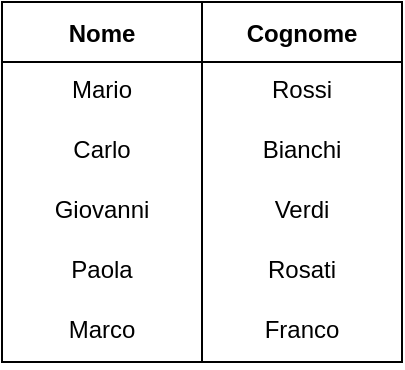 <mxfile version="20.7.4" type="device"><diagram id="n2tzChIhWR2wru7YtLmf" name="Pagina-1"><mxGraphModel dx="819" dy="482" grid="1" gridSize="10" guides="1" tooltips="1" connect="1" arrows="1" fold="1" page="1" pageScale="1" pageWidth="1169" pageHeight="827" math="0" shadow="0"><root><mxCell id="0"/><mxCell id="1" parent="0"/><mxCell id="PKQ20t5gl7po0gBwH-ja-161" value="Nome" style="swimlane;startSize=30;fontStyle=1" vertex="1" parent="1"><mxGeometry x="40" y="80" width="100" height="180" as="geometry"/></mxCell><mxCell id="PKQ20t5gl7po0gBwH-ja-162" value="Mario" style="text;strokeColor=none;fillColor=none;spacingLeft=4;spacingRight=4;overflow=hidden;rotatable=0;points=[[0,0.5],[1,0.5]];portConstraint=eastwest;fontSize=12;align=center;" vertex="1" parent="PKQ20t5gl7po0gBwH-ja-161"><mxGeometry y="30" width="100" height="30" as="geometry"/></mxCell><mxCell id="PKQ20t5gl7po0gBwH-ja-163" value="Carlo" style="text;strokeColor=none;fillColor=none;spacingLeft=4;spacingRight=4;overflow=hidden;rotatable=0;points=[[0,0.5],[1,0.5]];portConstraint=eastwest;fontSize=12;align=center;" vertex="1" parent="PKQ20t5gl7po0gBwH-ja-161"><mxGeometry y="60" width="100" height="30" as="geometry"/></mxCell><mxCell id="PKQ20t5gl7po0gBwH-ja-165" value="Giovanni" style="text;strokeColor=none;fillColor=none;spacingLeft=4;spacingRight=4;overflow=hidden;rotatable=0;points=[[0,0.5],[1,0.5]];portConstraint=eastwest;fontSize=12;align=center;" vertex="1" parent="PKQ20t5gl7po0gBwH-ja-161"><mxGeometry y="90" width="100" height="30" as="geometry"/></mxCell><mxCell id="PKQ20t5gl7po0gBwH-ja-166" value="Paola" style="text;strokeColor=none;fillColor=none;spacingLeft=4;spacingRight=4;overflow=hidden;rotatable=0;points=[[0,0.5],[1,0.5]];portConstraint=eastwest;fontSize=12;align=center;" vertex="1" parent="PKQ20t5gl7po0gBwH-ja-161"><mxGeometry y="120" width="100" height="30" as="geometry"/></mxCell><mxCell id="PKQ20t5gl7po0gBwH-ja-167" value="Marco" style="text;strokeColor=none;fillColor=none;spacingLeft=4;spacingRight=4;overflow=hidden;rotatable=0;points=[[0,0.5],[1,0.5]];portConstraint=eastwest;fontSize=12;align=center;" vertex="1" parent="PKQ20t5gl7po0gBwH-ja-161"><mxGeometry y="150" width="100" height="30" as="geometry"/></mxCell><mxCell id="PKQ20t5gl7po0gBwH-ja-229" value="Cognome" style="swimlane;startSize=30;fontStyle=1" vertex="1" parent="1"><mxGeometry x="140" y="80" width="100" height="180" as="geometry"/></mxCell><mxCell id="PKQ20t5gl7po0gBwH-ja-230" value="Rossi" style="text;strokeColor=none;fillColor=none;spacingLeft=4;spacingRight=4;overflow=hidden;rotatable=0;points=[[0,0.5],[1,0.5]];portConstraint=eastwest;fontSize=12;align=center;" vertex="1" parent="PKQ20t5gl7po0gBwH-ja-229"><mxGeometry y="30" width="100" height="30" as="geometry"/></mxCell><mxCell id="PKQ20t5gl7po0gBwH-ja-231" value="Bianchi" style="text;strokeColor=none;fillColor=none;spacingLeft=4;spacingRight=4;overflow=hidden;rotatable=0;points=[[0,0.5],[1,0.5]];portConstraint=eastwest;fontSize=12;align=center;" vertex="1" parent="PKQ20t5gl7po0gBwH-ja-229"><mxGeometry y="60" width="100" height="30" as="geometry"/></mxCell><mxCell id="PKQ20t5gl7po0gBwH-ja-233" value="Verdi" style="text;strokeColor=none;fillColor=none;spacingLeft=4;spacingRight=4;overflow=hidden;rotatable=0;points=[[0,0.5],[1,0.5]];portConstraint=eastwest;fontSize=12;align=center;" vertex="1" parent="PKQ20t5gl7po0gBwH-ja-229"><mxGeometry y="90" width="100" height="30" as="geometry"/></mxCell><mxCell id="PKQ20t5gl7po0gBwH-ja-234" value="Rosati" style="text;strokeColor=none;fillColor=none;spacingLeft=4;spacingRight=4;overflow=hidden;rotatable=0;points=[[0,0.5],[1,0.5]];portConstraint=eastwest;fontSize=12;align=center;" vertex="1" parent="PKQ20t5gl7po0gBwH-ja-229"><mxGeometry y="120" width="100" height="30" as="geometry"/></mxCell><mxCell id="PKQ20t5gl7po0gBwH-ja-235" value="Franco" style="text;strokeColor=none;fillColor=none;spacingLeft=4;spacingRight=4;overflow=hidden;rotatable=0;points=[[0,0.5],[1,0.5]];portConstraint=eastwest;fontSize=12;align=center;" vertex="1" parent="PKQ20t5gl7po0gBwH-ja-229"><mxGeometry y="150" width="100" height="30" as="geometry"/></mxCell></root></mxGraphModel></diagram></mxfile>